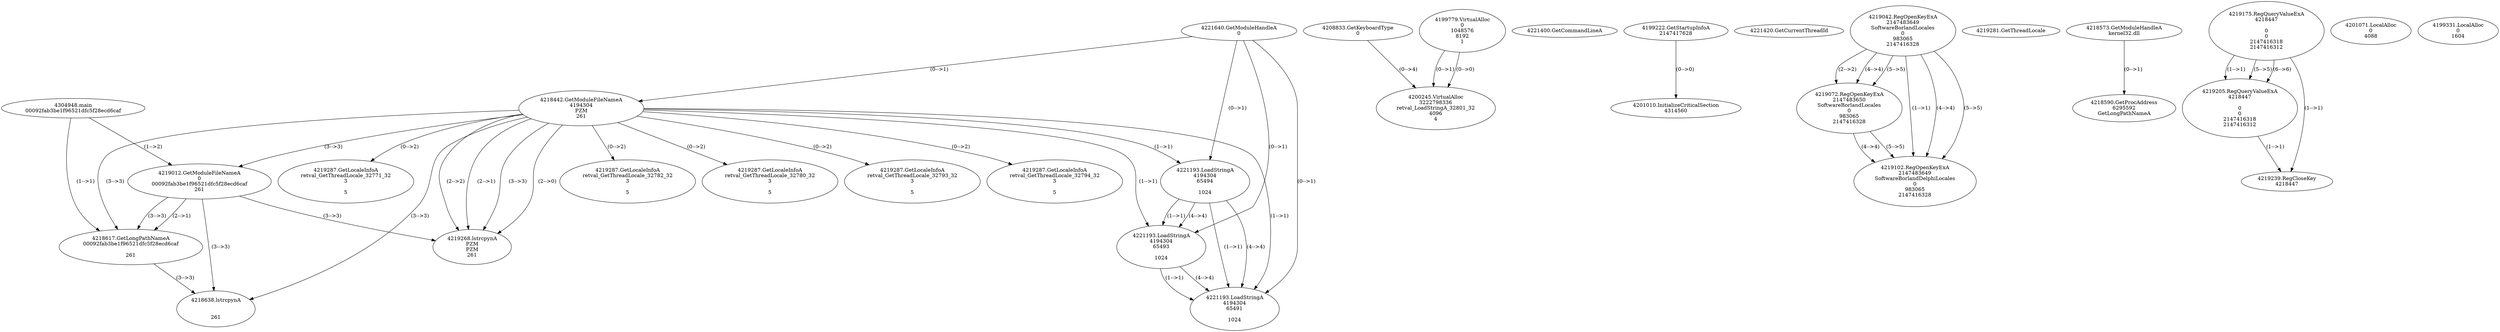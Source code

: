 // Global SCDG with merge call
digraph {
	0 [label="4304948.main
00092fab3be1f96521dfc5f28ecd6caf"]
	1 [label="4221640.GetModuleHandleA
0"]
	2 [label="4208833.GetKeyboardType
0"]
	3 [label="4221400.GetCommandLineA
"]
	4 [label="4199222.GetStartupInfoA
2147417628"]
	5 [label="4221420.GetCurrentThreadId
"]
	6 [label="4218442.GetModuleFileNameA
4194304
PZM
261"]
	1 -> 6 [label="(0-->1)"]
	7 [label="4219012.GetModuleFileNameA
0
00092fab3be1f96521dfc5f28ecd6caf
261"]
	0 -> 7 [label="(1-->2)"]
	6 -> 7 [label="(3-->3)"]
	8 [label="4219042.RegOpenKeyExA
2147483649
Software\Borland\Locales
0
983065
2147416328"]
	9 [label="4219072.RegOpenKeyExA
2147483650
Software\Borland\Locales
0
983065
2147416328"]
	8 -> 9 [label="(2-->2)"]
	8 -> 9 [label="(4-->4)"]
	8 -> 9 [label="(5-->5)"]
	10 [label="4219102.RegOpenKeyExA
2147483649
Software\Borland\Delphi\Locales
0
983065
2147416328"]
	8 -> 10 [label="(1-->1)"]
	8 -> 10 [label="(4-->4)"]
	9 -> 10 [label="(4-->4)"]
	8 -> 10 [label="(5-->5)"]
	9 -> 10 [label="(5-->5)"]
	11 [label="4219268.lstrcpynA
PZM
PZM
261"]
	6 -> 11 [label="(2-->1)"]
	6 -> 11 [label="(2-->2)"]
	6 -> 11 [label="(3-->3)"]
	7 -> 11 [label="(3-->3)"]
	6 -> 11 [label="(2-->0)"]
	12 [label="4219281.GetThreadLocale
"]
	13 [label="4219287.GetLocaleInfoA
retval_GetThreadLocale_32771_32
3

5"]
	6 -> 13 [label="(0-->2)"]
	14 [label="4221193.LoadStringA
4194304
65494

1024"]
	1 -> 14 [label="(0-->1)"]
	6 -> 14 [label="(1-->1)"]
	15 [label="4218573.GetModuleHandleA
kernel32.dll"]
	16 [label="4218590.GetProcAddress
6295592
GetLongPathNameA"]
	15 -> 16 [label="(0-->1)"]
	17 [label="4218617.GetLongPathNameA
00092fab3be1f96521dfc5f28ecd6caf

261"]
	0 -> 17 [label="(1-->1)"]
	7 -> 17 [label="(2-->1)"]
	6 -> 17 [label="(3-->3)"]
	7 -> 17 [label="(3-->3)"]
	18 [label="4218638.lstrcpynA


261"]
	6 -> 18 [label="(3-->3)"]
	7 -> 18 [label="(3-->3)"]
	17 -> 18 [label="(3-->3)"]
	19 [label="4219175.RegQueryValueExA
4218447

0
0
2147416318
2147416312"]
	20 [label="4219205.RegQueryValueExA
4218447

0
0
2147416318
2147416312"]
	19 -> 20 [label="(1-->1)"]
	19 -> 20 [label="(5-->5)"]
	19 -> 20 [label="(6-->6)"]
	21 [label="4219239.RegCloseKey
4218447"]
	19 -> 21 [label="(1-->1)"]
	20 -> 21 [label="(1-->1)"]
	22 [label="4219287.GetLocaleInfoA
retval_GetThreadLocale_32782_32
3

5"]
	6 -> 22 [label="(0-->2)"]
	23 [label="4219287.GetLocaleInfoA
retval_GetThreadLocale_32780_32
3

5"]
	6 -> 23 [label="(0-->2)"]
	24 [label="4219287.GetLocaleInfoA
retval_GetThreadLocale_32793_32
3

5"]
	6 -> 24 [label="(0-->2)"]
	25 [label="4219287.GetLocaleInfoA
retval_GetThreadLocale_32794_32
3

5"]
	6 -> 25 [label="(0-->2)"]
	26 [label="4221193.LoadStringA
4194304
65493

1024"]
	1 -> 26 [label="(0-->1)"]
	6 -> 26 [label="(1-->1)"]
	14 -> 26 [label="(1-->1)"]
	14 -> 26 [label="(4-->4)"]
	27 [label="4201010.InitializeCriticalSection
4314560"]
	4 -> 27 [label="(0-->0)"]
	28 [label="4201071.LocalAlloc
0
4088"]
	29 [label="4199779.VirtualAlloc
0
1048576
8192
1"]
	30 [label="4199331.LocalAlloc
0
1604"]
	31 [label="4200245.VirtualAlloc
3222798336
retval_LoadStringA_32801_32
4096
4"]
	29 -> 31 [label="(0-->1)"]
	2 -> 31 [label="(0-->4)"]
	29 -> 31 [label="(0-->0)"]
	32 [label="4221193.LoadStringA
4194304
65491

1024"]
	1 -> 32 [label="(0-->1)"]
	6 -> 32 [label="(1-->1)"]
	14 -> 32 [label="(1-->1)"]
	26 -> 32 [label="(1-->1)"]
	14 -> 32 [label="(4-->4)"]
	26 -> 32 [label="(4-->4)"]
}
